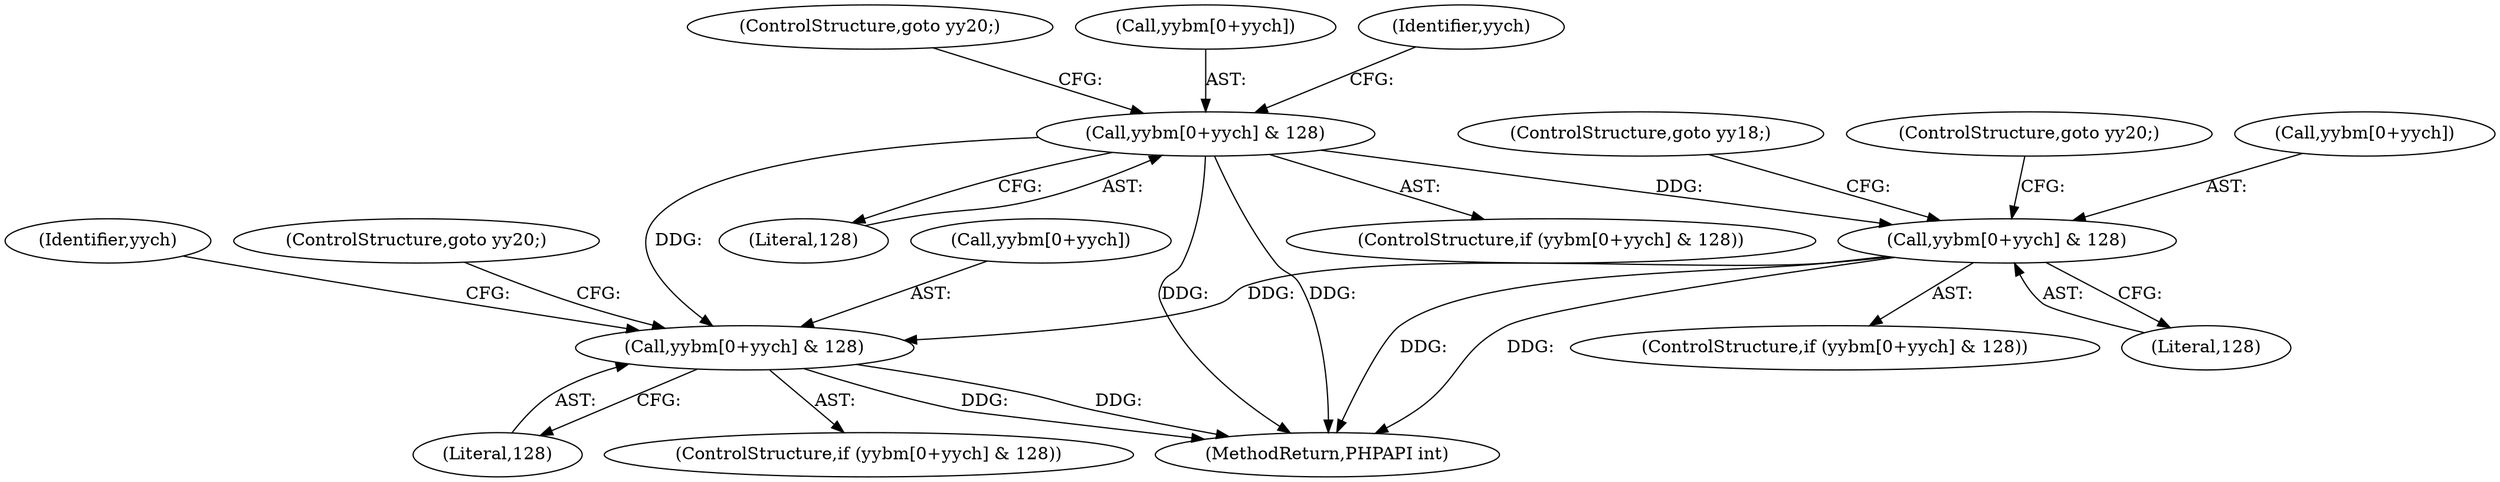digraph "0_php-src_6a7cc8ff85827fa9ac715b3a83c2d9147f33cd43?w=1_2@array" {
"1000391" [label="(Call,yybm[0+yych] & 128)"];
"1000365" [label="(Call,yybm[0+yych] & 128)"];
"1000417" [label="(Call,yybm[0+yych] & 128)"];
"1000364" [label="(ControlStructure,if (yybm[0+yych] & 128))"];
"1000417" [label="(Call,yybm[0+yych] & 128)"];
"1000371" [label="(Literal,128)"];
"1000390" [label="(ControlStructure,if (yybm[0+yych] & 128))"];
"1000391" [label="(Call,yybm[0+yych] & 128)"];
"1000373" [label="(ControlStructure,goto yy20;)"];
"1000418" [label="(Call,yybm[0+yych])"];
"1000428" [label="(Identifier,yych)"];
"1000366" [label="(Call,yybm[0+yych])"];
"1000365" [label="(Call,yybm[0+yych] & 128)"];
"1000423" [label="(Literal,128)"];
"1000392" [label="(Call,yybm[0+yych])"];
"1002403" [label="(MethodReturn,PHPAPI int)"];
"1000397" [label="(Literal,128)"];
"1000416" [label="(ControlStructure,if (yybm[0+yych] & 128))"];
"1000425" [label="(ControlStructure,goto yy20;)"];
"1000376" [label="(Identifier,yych)"];
"1000400" [label="(ControlStructure,goto yy18;)"];
"1000399" [label="(ControlStructure,goto yy20;)"];
"1000391" -> "1000390"  [label="AST: "];
"1000391" -> "1000397"  [label="CFG: "];
"1000392" -> "1000391"  [label="AST: "];
"1000397" -> "1000391"  [label="AST: "];
"1000399" -> "1000391"  [label="CFG: "];
"1000400" -> "1000391"  [label="CFG: "];
"1000391" -> "1002403"  [label="DDG: "];
"1000391" -> "1002403"  [label="DDG: "];
"1000365" -> "1000391"  [label="DDG: "];
"1000391" -> "1000417"  [label="DDG: "];
"1000365" -> "1000364"  [label="AST: "];
"1000365" -> "1000371"  [label="CFG: "];
"1000366" -> "1000365"  [label="AST: "];
"1000371" -> "1000365"  [label="AST: "];
"1000373" -> "1000365"  [label="CFG: "];
"1000376" -> "1000365"  [label="CFG: "];
"1000365" -> "1002403"  [label="DDG: "];
"1000365" -> "1002403"  [label="DDG: "];
"1000365" -> "1000417"  [label="DDG: "];
"1000417" -> "1000416"  [label="AST: "];
"1000417" -> "1000423"  [label="CFG: "];
"1000418" -> "1000417"  [label="AST: "];
"1000423" -> "1000417"  [label="AST: "];
"1000425" -> "1000417"  [label="CFG: "];
"1000428" -> "1000417"  [label="CFG: "];
"1000417" -> "1002403"  [label="DDG: "];
"1000417" -> "1002403"  [label="DDG: "];
}
